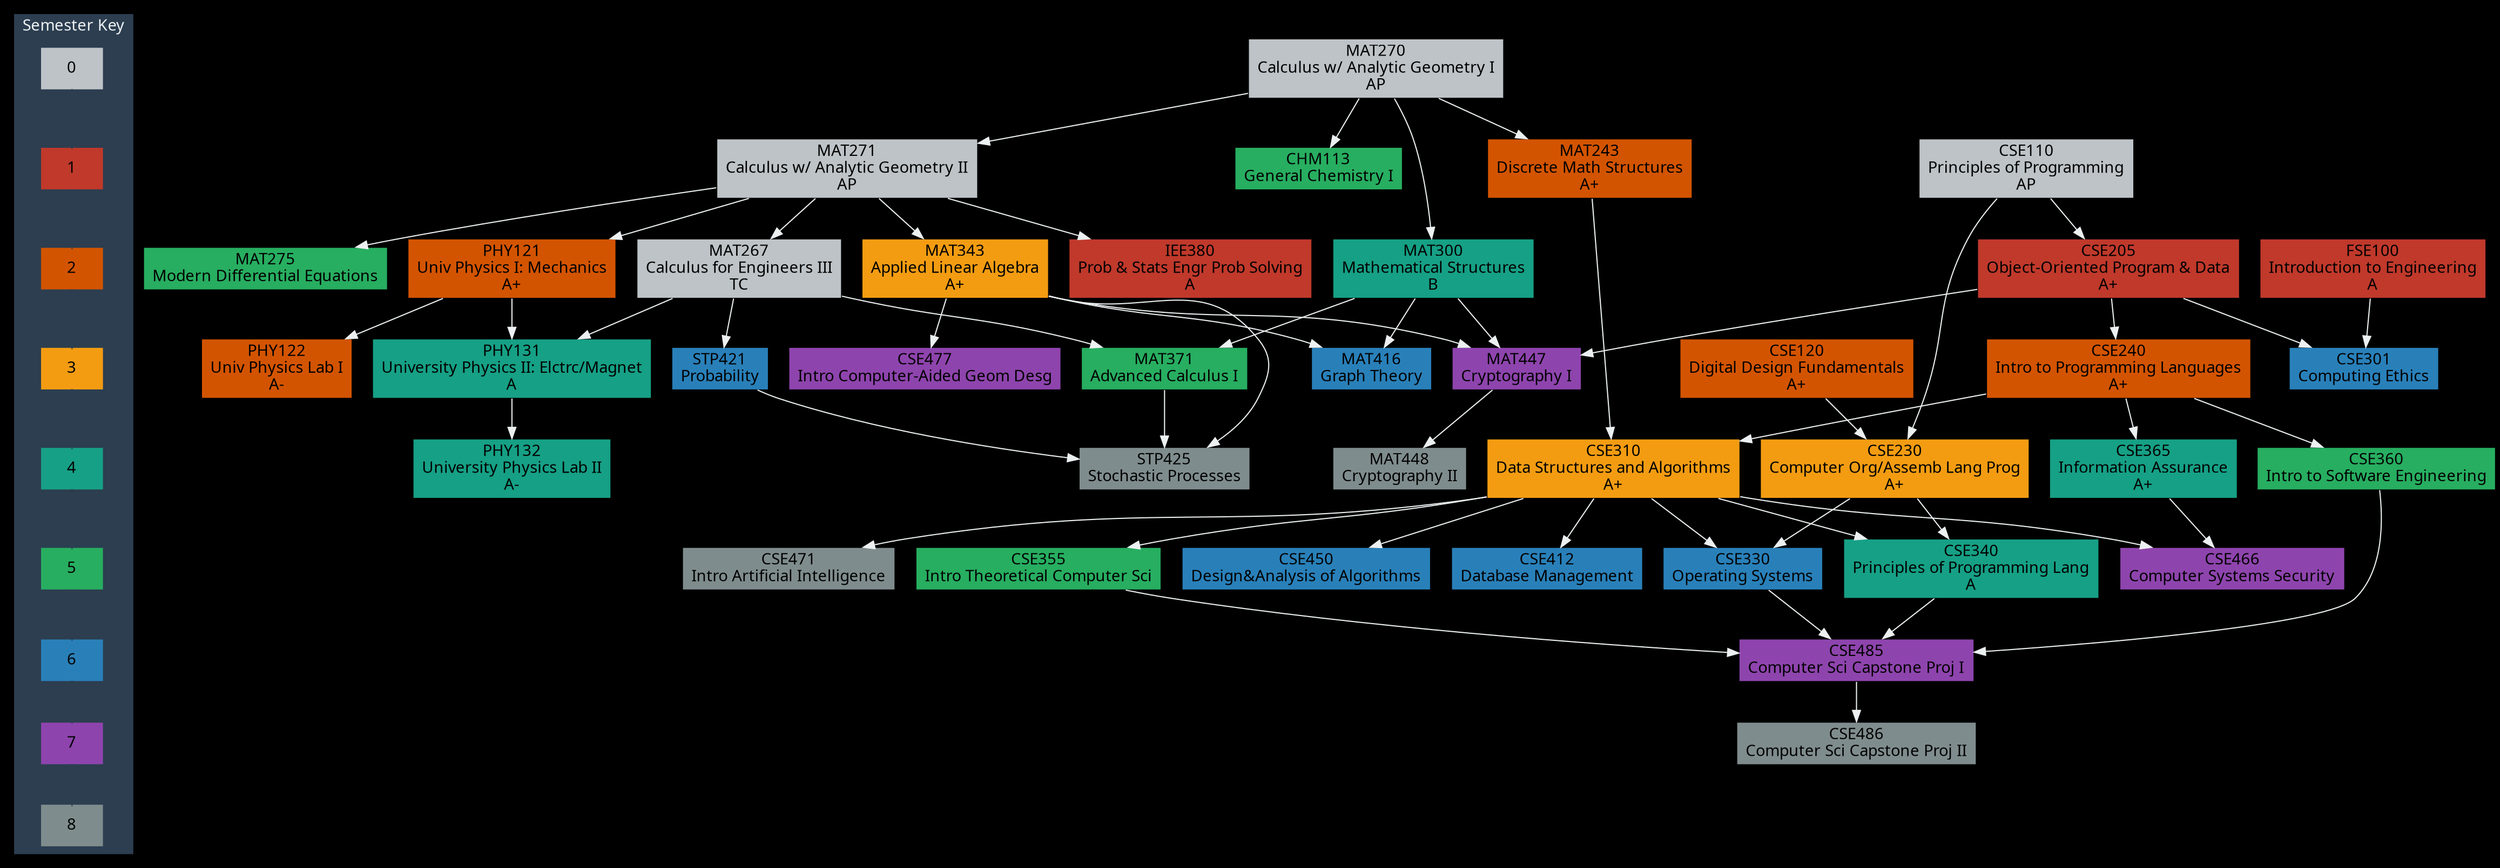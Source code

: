 digraph {
graph [bgcolor="#000000" fontname="Josefin Sans;Sans-Serif"]
node [fontname="Josefin Sans;Sans-Serif" shape=box style=filled]
edge [color="#ecf0f1" fontname="Josefin Sans;Sans-Serif"]
subgraph cluster {
graph [bgcolor="#2c3e50" fontcolor="#ecf0f1" fontname="Josefin Sans;Sans-Serif" label="Semester Key"]
node [style=filled]
edge [color="#2c3e50"]
0 [color="#bdc3c7"]
1 [color="#c0392b"]
0 -> 1
2 [color="#d35400"]
1 -> 2
3 [color="#f39c12"]
2 -> 3
4 [color="#16a085"]
3 -> 4
5 [color="#27ae60"]
4 -> 5
6 [color="#2980b9"]
5 -> 6
7 [color="#8e44ad"]
6 -> 7
8 [color="#7f8c8d"]
7 -> 8
}
MAT270 [label="MAT270
Calculus w/ Analytic Geometry I
AP" fillcolor="#bdc3c7"]
MAT271 [label="MAT271
Calculus w/ Analytic Geometry II
AP" fillcolor="#bdc3c7"]
MAT270 -> MAT271
MAT267 [label="MAT267
Calculus for Engineers III
TC" fillcolor="#bdc3c7"]
MAT271 -> MAT267
CSE110 [label="CSE110
Principles of Programming
AP" fillcolor="#bdc3c7"]
CSE205 [label="CSE205
Object-Oriented Program & Data
A+" fillcolor="#c0392b"]
CSE110 -> CSE205
FSE100 [label="FSE100
Introduction to Engineering
A" fillcolor="#c0392b"]
IEE380 [label="IEE380
Prob & Stats Engr Prob Solving
A" fillcolor="#c0392b"]
MAT271 -> IEE380
CSE120 [label="CSE120
Digital Design Fundamentals
A+" fillcolor="#d35400"]
CSE240 [label="CSE240
Intro to Programming Languages
A+" fillcolor="#d35400"]
CSE205 -> CSE240
MAT243 [label="MAT243
Discrete Math Structures
A+" fillcolor="#d35400"]
MAT270 -> MAT243
PHY121 [label="PHY121
Univ Physics I: Mechanics
A+" fillcolor="#d35400"]
MAT271 -> PHY121
PHY122 [label="PHY122
Univ Physics Lab I
A-" fillcolor="#d35400"]
PHY121 -> PHY122
CSE230 [label="CSE230
Computer Org/Assemb Lang Prog
A+" fillcolor="#f39c12"]
CSE110 -> CSE230
CSE120 -> CSE230
CSE310 [label="CSE310
Data Structures and Algorithms
A+" fillcolor="#f39c12"]
CSE240 -> CSE310
MAT243 -> CSE310
MAT343 [label="MAT343
Applied Linear Algebra
A+" fillcolor="#f39c12"]
MAT271 -> MAT343
CSE340 [label="CSE340
Principles of Programming Lang
A" fillcolor="#16a085"]
CSE310 -> CSE340
CSE230 -> CSE340
CSE365 [label="CSE365
Information Assurance
A+" fillcolor="#16a085"]
CSE240 -> CSE365
MAT300 [label="MAT300
Mathematical Structures
B" fillcolor="#16a085"]
MAT270 -> MAT300
PHY131 [label="PHY131
University Physics II: Elctrc/Magnet
A" fillcolor="#16a085"]
PHY121 -> PHY131
MAT267 -> PHY131
PHY132 [label="PHY132
University Physics Lab II
A-" fillcolor="#16a085"]
PHY131 -> PHY132
MAT275 [label="MAT275
Modern Differential Equations
" fillcolor="#27ae60"]
MAT271 -> MAT275
MAT371 [label="MAT371
Advanced Calculus I
" fillcolor="#27ae60"]
MAT267 -> MAT371
MAT300 -> MAT371
CSE360 [label="CSE360
Intro to Software Engineering
" fillcolor="#27ae60"]
CSE240 -> CSE360
CHM113 [label="CHM113
General Chemistry I
" fillcolor="#27ae60"]
MAT270 -> CHM113
CSE355 [label="CSE355
Intro Theoretical Computer Sci
" fillcolor="#27ae60"]
CSE310 -> CSE355
STP421 [label="STP421
Probability
" fillcolor="#2980b9"]
MAT267 -> STP421
MAT416 [label="MAT416
Graph Theory
" fillcolor="#2980b9"]
MAT300 -> MAT416
MAT343 -> MAT416
CSE450 [label="CSE450
Design&Analysis of Algorithms
" fillcolor="#2980b9"]
CSE310 -> CSE450
CSE412 [label="CSE412
Database Management
" fillcolor="#2980b9"]
CSE310 -> CSE412
CSE330 [label="CSE330
Operating Systems
" fillcolor="#2980b9"]
CSE230 -> CSE330
CSE310 -> CSE330
CSE301 [label="CSE301
Computing Ethics
" fillcolor="#2980b9"]
FSE100 -> CSE301
CSE205 -> CSE301
CSE485 [label="CSE485
Computer Sci Capstone Proj I
" fillcolor="#8e44ad"]
CSE330 -> CSE485
CSE340 -> CSE485
CSE355 -> CSE485
CSE360 -> CSE485
MAT447 [label="MAT447
Cryptography I
" fillcolor="#8e44ad"]
CSE205 -> MAT447
MAT300 -> MAT447
MAT343 -> MAT447
CSE466 [label="CSE466
Computer Systems Security
" fillcolor="#8e44ad"]
CSE310 -> CSE466
CSE365 -> CSE466
CSE477 [label="CSE477
Intro Computer-Aided Geom Desg
" fillcolor="#8e44ad"]
MAT343 -> CSE477
CSE471 [label="CSE471
Intro Artificial Intelligence
" fillcolor="#7f8c8d"]
CSE310 -> CSE471
CSE486 [label="CSE486
Computer Sci Capstone Proj II
" fillcolor="#7f8c8d"]
CSE485 -> CSE486
MAT448 [label="MAT448
Cryptography II
" fillcolor="#7f8c8d"]
MAT447 -> MAT448
STP425 [label="STP425
Stochastic Processes
" fillcolor="#7f8c8d"]
MAT343 -> STP425
MAT371 -> STP425
STP421 -> STP425
}

